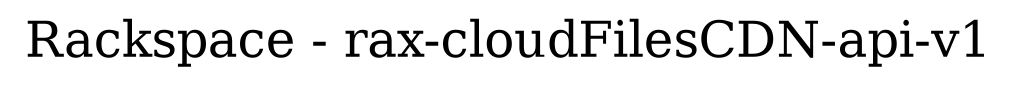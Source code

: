 digraph LexiconGraph {
graph[label="Rackspace - rax-cloudFilesCDN-api-v1", fontsize=24]
splines=true
}
